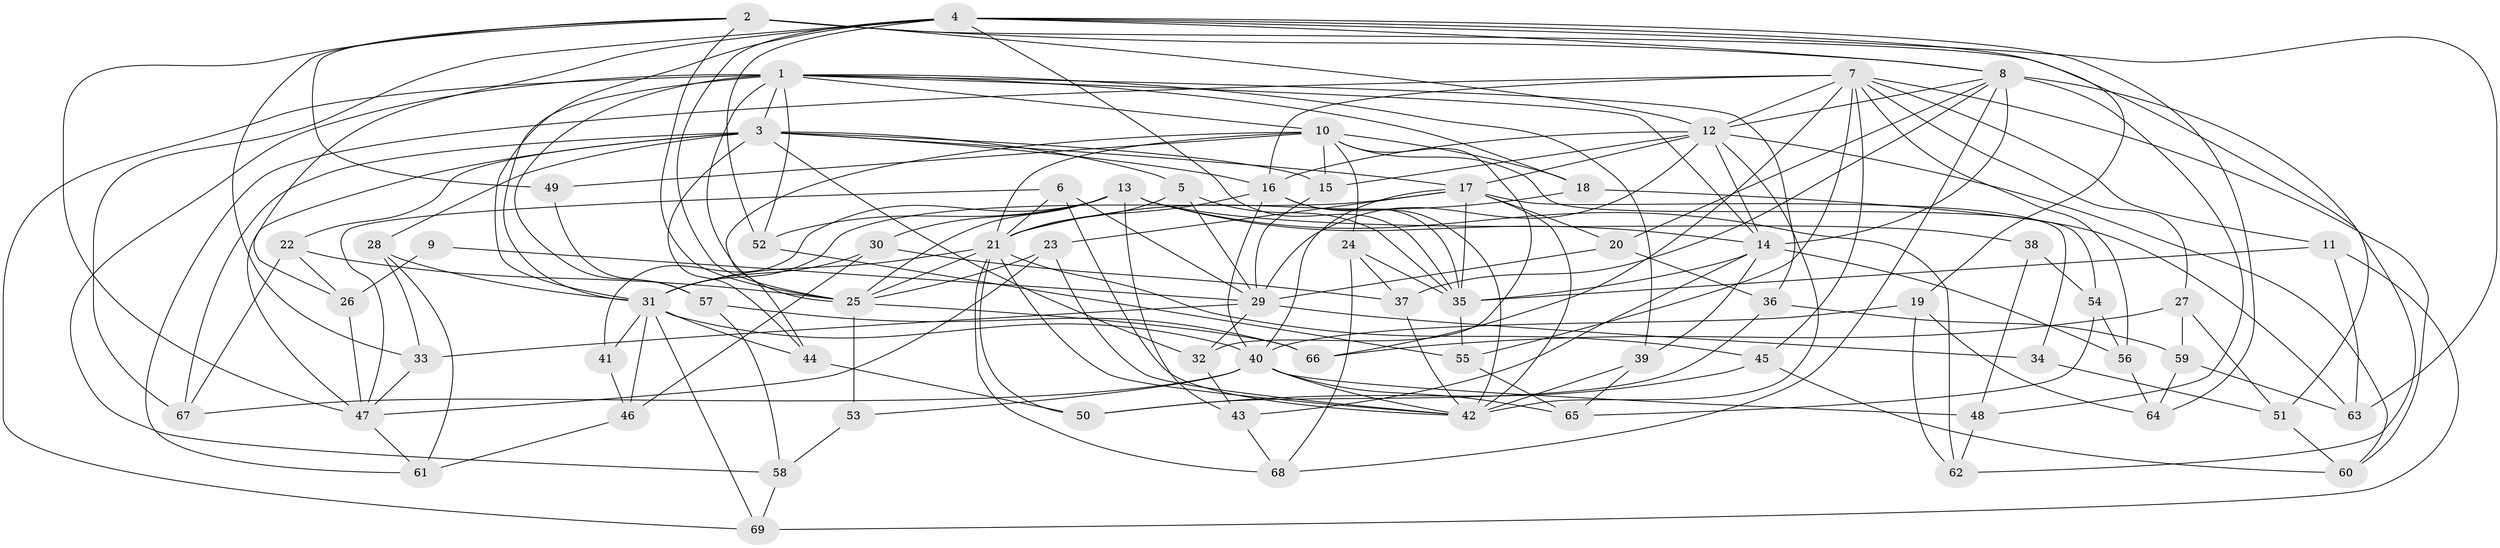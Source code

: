 // original degree distribution, {4: 1.0}
// Generated by graph-tools (version 1.1) at 2025/53/03/04/25 22:53:45]
// undirected, 69 vertices, 186 edges
graph export_dot {
  node [color=gray90,style=filled];
  1;
  2;
  3;
  4;
  5;
  6;
  7;
  8;
  9;
  10;
  11;
  12;
  13;
  14;
  15;
  16;
  17;
  18;
  19;
  20;
  21;
  22;
  23;
  24;
  25;
  26;
  27;
  28;
  29;
  30;
  31;
  32;
  33;
  34;
  35;
  36;
  37;
  38;
  39;
  40;
  41;
  42;
  43;
  44;
  45;
  46;
  47;
  48;
  49;
  50;
  51;
  52;
  53;
  54;
  55;
  56;
  57;
  58;
  59;
  60;
  61;
  62;
  63;
  64;
  65;
  66;
  67;
  68;
  69;
  1 -- 3 [weight=1.0];
  1 -- 10 [weight=1.0];
  1 -- 14 [weight=1.0];
  1 -- 18 [weight=1.0];
  1 -- 25 [weight=1.0];
  1 -- 31 [weight=1.0];
  1 -- 36 [weight=1.0];
  1 -- 39 [weight=1.0];
  1 -- 52 [weight=1.0];
  1 -- 57 [weight=1.0];
  1 -- 58 [weight=1.0];
  1 -- 69 [weight=1.0];
  2 -- 8 [weight=1.0];
  2 -- 12 [weight=2.0];
  2 -- 25 [weight=1.0];
  2 -- 33 [weight=1.0];
  2 -- 47 [weight=1.0];
  2 -- 49 [weight=1.0];
  2 -- 51 [weight=1.0];
  3 -- 5 [weight=1.0];
  3 -- 15 [weight=1.0];
  3 -- 16 [weight=1.0];
  3 -- 17 [weight=1.0];
  3 -- 22 [weight=1.0];
  3 -- 28 [weight=1.0];
  3 -- 32 [weight=1.0];
  3 -- 44 [weight=1.0];
  3 -- 47 [weight=2.0];
  3 -- 67 [weight=1.0];
  4 -- 8 [weight=1.0];
  4 -- 19 [weight=1.0];
  4 -- 25 [weight=1.0];
  4 -- 26 [weight=1.0];
  4 -- 31 [weight=1.0];
  4 -- 35 [weight=1.0];
  4 -- 52 [weight=1.0];
  4 -- 63 [weight=1.0];
  4 -- 64 [weight=1.0];
  4 -- 67 [weight=1.0];
  5 -- 21 [weight=1.0];
  5 -- 29 [weight=1.0];
  5 -- 35 [weight=1.0];
  6 -- 21 [weight=1.0];
  6 -- 29 [weight=1.0];
  6 -- 42 [weight=1.0];
  6 -- 47 [weight=1.0];
  7 -- 11 [weight=1.0];
  7 -- 12 [weight=1.0];
  7 -- 16 [weight=1.0];
  7 -- 27 [weight=1.0];
  7 -- 45 [weight=1.0];
  7 -- 55 [weight=1.0];
  7 -- 56 [weight=1.0];
  7 -- 60 [weight=1.0];
  7 -- 61 [weight=1.0];
  7 -- 66 [weight=1.0];
  8 -- 12 [weight=2.0];
  8 -- 14 [weight=1.0];
  8 -- 20 [weight=1.0];
  8 -- 37 [weight=1.0];
  8 -- 48 [weight=1.0];
  8 -- 62 [weight=1.0];
  8 -- 68 [weight=1.0];
  9 -- 26 [weight=1.0];
  9 -- 29 [weight=3.0];
  10 -- 15 [weight=1.0];
  10 -- 18 [weight=1.0];
  10 -- 21 [weight=1.0];
  10 -- 24 [weight=1.0];
  10 -- 32 [weight=1.0];
  10 -- 44 [weight=1.0];
  10 -- 49 [weight=2.0];
  10 -- 54 [weight=1.0];
  11 -- 35 [weight=1.0];
  11 -- 63 [weight=1.0];
  11 -- 69 [weight=1.0];
  12 -- 14 [weight=1.0];
  12 -- 15 [weight=1.0];
  12 -- 16 [weight=1.0];
  12 -- 17 [weight=1.0];
  12 -- 29 [weight=1.0];
  12 -- 42 [weight=1.0];
  12 -- 60 [weight=1.0];
  13 -- 14 [weight=3.0];
  13 -- 25 [weight=1.0];
  13 -- 30 [weight=1.0];
  13 -- 38 [weight=2.0];
  13 -- 41 [weight=2.0];
  13 -- 43 [weight=1.0];
  13 -- 52 [weight=1.0];
  13 -- 62 [weight=1.0];
  14 -- 35 [weight=1.0];
  14 -- 39 [weight=1.0];
  14 -- 43 [weight=1.0];
  14 -- 56 [weight=1.0];
  15 -- 29 [weight=1.0];
  16 -- 21 [weight=1.0];
  16 -- 35 [weight=1.0];
  16 -- 40 [weight=2.0];
  16 -- 42 [weight=1.0];
  17 -- 20 [weight=1.0];
  17 -- 23 [weight=1.0];
  17 -- 31 [weight=1.0];
  17 -- 34 [weight=1.0];
  17 -- 35 [weight=1.0];
  17 -- 40 [weight=1.0];
  17 -- 42 [weight=2.0];
  18 -- 21 [weight=1.0];
  18 -- 63 [weight=1.0];
  19 -- 40 [weight=1.0];
  19 -- 62 [weight=1.0];
  19 -- 64 [weight=1.0];
  20 -- 29 [weight=1.0];
  20 -- 36 [weight=1.0];
  21 -- 25 [weight=1.0];
  21 -- 31 [weight=2.0];
  21 -- 42 [weight=1.0];
  21 -- 45 [weight=1.0];
  21 -- 50 [weight=1.0];
  21 -- 68 [weight=1.0];
  22 -- 25 [weight=1.0];
  22 -- 26 [weight=1.0];
  22 -- 67 [weight=1.0];
  23 -- 25 [weight=1.0];
  23 -- 42 [weight=1.0];
  23 -- 47 [weight=1.0];
  24 -- 35 [weight=1.0];
  24 -- 37 [weight=1.0];
  24 -- 68 [weight=1.0];
  25 -- 53 [weight=2.0];
  25 -- 66 [weight=1.0];
  26 -- 47 [weight=1.0];
  27 -- 51 [weight=1.0];
  27 -- 59 [weight=1.0];
  27 -- 66 [weight=1.0];
  28 -- 31 [weight=1.0];
  28 -- 33 [weight=1.0];
  28 -- 61 [weight=1.0];
  29 -- 32 [weight=1.0];
  29 -- 33 [weight=1.0];
  29 -- 34 [weight=2.0];
  30 -- 31 [weight=1.0];
  30 -- 37 [weight=1.0];
  30 -- 46 [weight=1.0];
  31 -- 40 [weight=1.0];
  31 -- 41 [weight=1.0];
  31 -- 44 [weight=1.0];
  31 -- 46 [weight=1.0];
  31 -- 69 [weight=1.0];
  32 -- 43 [weight=1.0];
  33 -- 47 [weight=1.0];
  34 -- 51 [weight=1.0];
  35 -- 55 [weight=1.0];
  36 -- 50 [weight=1.0];
  36 -- 59 [weight=1.0];
  37 -- 42 [weight=1.0];
  38 -- 48 [weight=1.0];
  38 -- 54 [weight=1.0];
  39 -- 42 [weight=1.0];
  39 -- 65 [weight=1.0];
  40 -- 42 [weight=1.0];
  40 -- 48 [weight=1.0];
  40 -- 53 [weight=1.0];
  40 -- 65 [weight=1.0];
  40 -- 67 [weight=1.0];
  41 -- 46 [weight=1.0];
  43 -- 68 [weight=1.0];
  44 -- 50 [weight=1.0];
  45 -- 50 [weight=1.0];
  45 -- 60 [weight=1.0];
  46 -- 61 [weight=1.0];
  47 -- 61 [weight=1.0];
  48 -- 62 [weight=1.0];
  49 -- 57 [weight=1.0];
  51 -- 60 [weight=1.0];
  52 -- 55 [weight=1.0];
  53 -- 58 [weight=1.0];
  54 -- 56 [weight=1.0];
  54 -- 65 [weight=1.0];
  55 -- 65 [weight=1.0];
  56 -- 64 [weight=1.0];
  57 -- 58 [weight=1.0];
  57 -- 66 [weight=1.0];
  58 -- 69 [weight=1.0];
  59 -- 63 [weight=1.0];
  59 -- 64 [weight=1.0];
}
